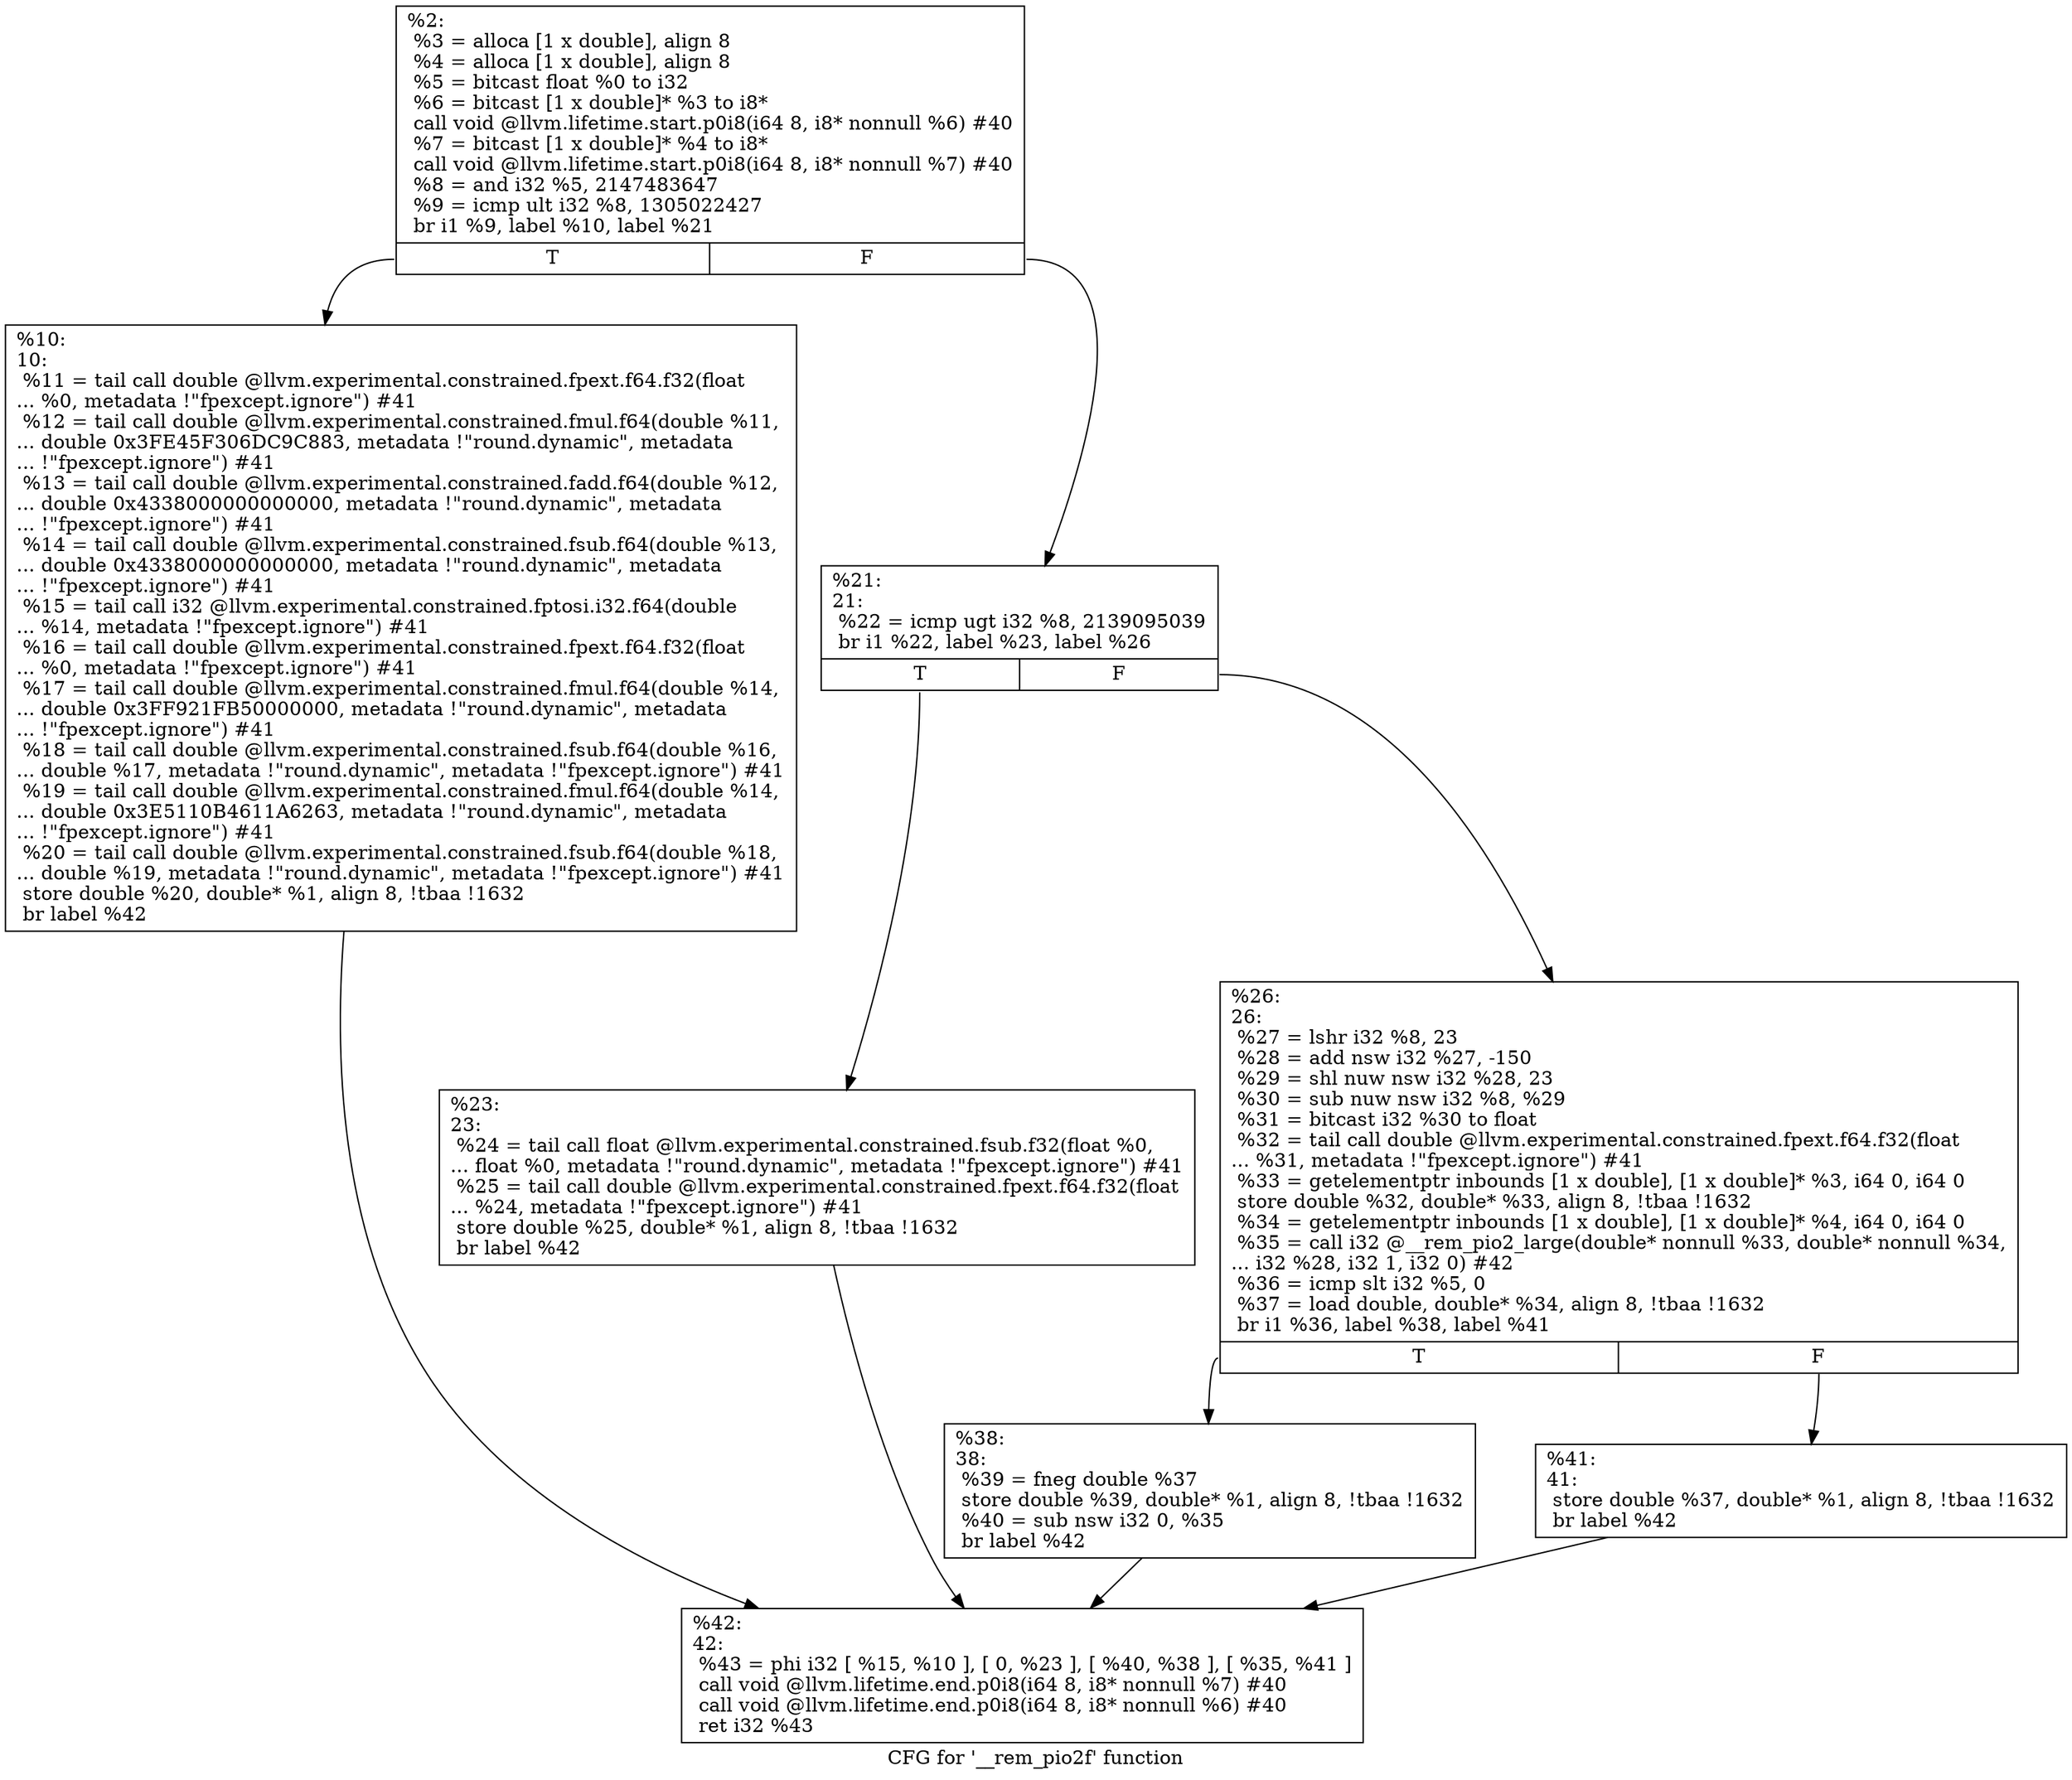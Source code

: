digraph "CFG for '__rem_pio2f' function" {
	label="CFG for '__rem_pio2f' function";

	Node0x187eb30 [shape=record,label="{%2:\l  %3 = alloca [1 x double], align 8\l  %4 = alloca [1 x double], align 8\l  %5 = bitcast float %0 to i32\l  %6 = bitcast [1 x double]* %3 to i8*\l  call void @llvm.lifetime.start.p0i8(i64 8, i8* nonnull %6) #40\l  %7 = bitcast [1 x double]* %4 to i8*\l  call void @llvm.lifetime.start.p0i8(i64 8, i8* nonnull %7) #40\l  %8 = and i32 %5, 2147483647\l  %9 = icmp ult i32 %8, 1305022427\l  br i1 %9, label %10, label %21\l|{<s0>T|<s1>F}}"];
	Node0x187eb30:s0 -> Node0x187eb80;
	Node0x187eb30:s1 -> Node0x187ebd0;
	Node0x187eb80 [shape=record,label="{%10:\l10:                                               \l  %11 = tail call double @llvm.experimental.constrained.fpext.f64.f32(float\l... %0, metadata !\"fpexcept.ignore\") #41\l  %12 = tail call double @llvm.experimental.constrained.fmul.f64(double %11,\l... double 0x3FE45F306DC9C883, metadata !\"round.dynamic\", metadata\l... !\"fpexcept.ignore\") #41\l  %13 = tail call double @llvm.experimental.constrained.fadd.f64(double %12,\l... double 0x4338000000000000, metadata !\"round.dynamic\", metadata\l... !\"fpexcept.ignore\") #41\l  %14 = tail call double @llvm.experimental.constrained.fsub.f64(double %13,\l... double 0x4338000000000000, metadata !\"round.dynamic\", metadata\l... !\"fpexcept.ignore\") #41\l  %15 = tail call i32 @llvm.experimental.constrained.fptosi.i32.f64(double\l... %14, metadata !\"fpexcept.ignore\") #41\l  %16 = tail call double @llvm.experimental.constrained.fpext.f64.f32(float\l... %0, metadata !\"fpexcept.ignore\") #41\l  %17 = tail call double @llvm.experimental.constrained.fmul.f64(double %14,\l... double 0x3FF921FB50000000, metadata !\"round.dynamic\", metadata\l... !\"fpexcept.ignore\") #41\l  %18 = tail call double @llvm.experimental.constrained.fsub.f64(double %16,\l... double %17, metadata !\"round.dynamic\", metadata !\"fpexcept.ignore\") #41\l  %19 = tail call double @llvm.experimental.constrained.fmul.f64(double %14,\l... double 0x3E5110B4611A6263, metadata !\"round.dynamic\", metadata\l... !\"fpexcept.ignore\") #41\l  %20 = tail call double @llvm.experimental.constrained.fsub.f64(double %18,\l... double %19, metadata !\"round.dynamic\", metadata !\"fpexcept.ignore\") #41\l  store double %20, double* %1, align 8, !tbaa !1632\l  br label %42\l}"];
	Node0x187eb80 -> Node0x187ed60;
	Node0x187ebd0 [shape=record,label="{%21:\l21:                                               \l  %22 = icmp ugt i32 %8, 2139095039\l  br i1 %22, label %23, label %26\l|{<s0>T|<s1>F}}"];
	Node0x187ebd0:s0 -> Node0x187ec20;
	Node0x187ebd0:s1 -> Node0x187ec70;
	Node0x187ec20 [shape=record,label="{%23:\l23:                                               \l  %24 = tail call float @llvm.experimental.constrained.fsub.f32(float %0,\l... float %0, metadata !\"round.dynamic\", metadata !\"fpexcept.ignore\") #41\l  %25 = tail call double @llvm.experimental.constrained.fpext.f64.f32(float\l... %24, metadata !\"fpexcept.ignore\") #41\l  store double %25, double* %1, align 8, !tbaa !1632\l  br label %42\l}"];
	Node0x187ec20 -> Node0x187ed60;
	Node0x187ec70 [shape=record,label="{%26:\l26:                                               \l  %27 = lshr i32 %8, 23\l  %28 = add nsw i32 %27, -150\l  %29 = shl nuw nsw i32 %28, 23\l  %30 = sub nuw nsw i32 %8, %29\l  %31 = bitcast i32 %30 to float\l  %32 = tail call double @llvm.experimental.constrained.fpext.f64.f32(float\l... %31, metadata !\"fpexcept.ignore\") #41\l  %33 = getelementptr inbounds [1 x double], [1 x double]* %3, i64 0, i64 0\l  store double %32, double* %33, align 8, !tbaa !1632\l  %34 = getelementptr inbounds [1 x double], [1 x double]* %4, i64 0, i64 0\l  %35 = call i32 @__rem_pio2_large(double* nonnull %33, double* nonnull %34,\l... i32 %28, i32 1, i32 0) #42\l  %36 = icmp slt i32 %5, 0\l  %37 = load double, double* %34, align 8, !tbaa !1632\l  br i1 %36, label %38, label %41\l|{<s0>T|<s1>F}}"];
	Node0x187ec70:s0 -> Node0x187ecc0;
	Node0x187ec70:s1 -> Node0x187ed10;
	Node0x187ecc0 [shape=record,label="{%38:\l38:                                               \l  %39 = fneg double %37\l  store double %39, double* %1, align 8, !tbaa !1632\l  %40 = sub nsw i32 0, %35\l  br label %42\l}"];
	Node0x187ecc0 -> Node0x187ed60;
	Node0x187ed10 [shape=record,label="{%41:\l41:                                               \l  store double %37, double* %1, align 8, !tbaa !1632\l  br label %42\l}"];
	Node0x187ed10 -> Node0x187ed60;
	Node0x187ed60 [shape=record,label="{%42:\l42:                                               \l  %43 = phi i32 [ %15, %10 ], [ 0, %23 ], [ %40, %38 ], [ %35, %41 ]\l  call void @llvm.lifetime.end.p0i8(i64 8, i8* nonnull %7) #40\l  call void @llvm.lifetime.end.p0i8(i64 8, i8* nonnull %6) #40\l  ret i32 %43\l}"];
}
